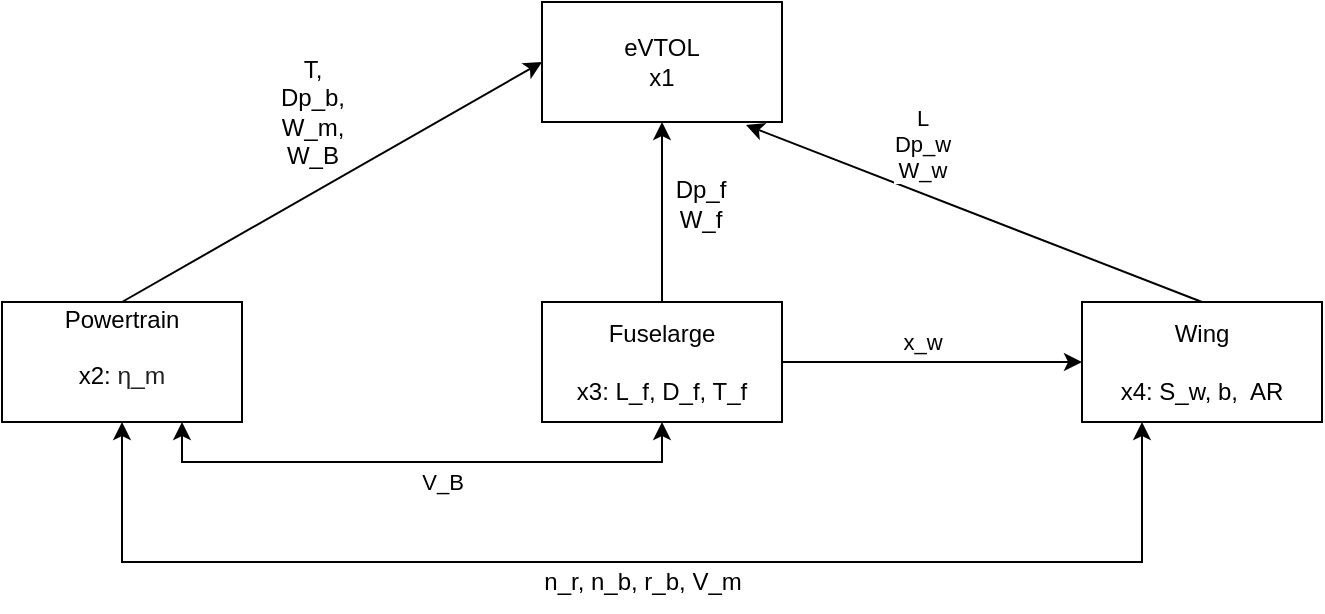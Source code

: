 <mxfile version="20.3.0" type="github">
  <diagram id="prtHgNgQTEPvFCAcTncT" name="Page-1">
    <mxGraphModel dx="1186" dy="679" grid="1" gridSize="10" guides="1" tooltips="1" connect="1" arrows="1" fold="1" page="1" pageScale="1" pageWidth="827" pageHeight="1169" math="0" shadow="0">
      <root>
        <mxCell id="0" />
        <mxCell id="1" parent="0" />
        <mxCell id="k70jzczOZa-v7lZ-iGi6-2" value="eVTOL&lt;br&gt;x1" style="rounded=0;whiteSpace=wrap;html=1;fillColor=none;" parent="1" vertex="1">
          <mxGeometry x="340" y="60" width="120" height="60" as="geometry" />
        </mxCell>
        <mxCell id="_tyjS4lRCCQzpeSIgs65-1" value="Wing&lt;br&gt;&lt;br&gt;x4: S_w, b,&amp;nbsp; AR" style="rounded=0;whiteSpace=wrap;html=1;fillColor=none;" vertex="1" parent="1">
          <mxGeometry x="610" y="210" width="120" height="60" as="geometry" />
        </mxCell>
        <mxCell id="_tyjS4lRCCQzpeSIgs65-2" value="Powertrain&lt;br&gt;&lt;br&gt;x2:&amp;nbsp;&lt;span style=&quot;color: rgb(32, 33, 34); font-family: sans-serif; font-size: 12.32px; text-align: left;&quot;&gt;η_m&lt;/span&gt;&lt;br&gt;&amp;nbsp;" style="rounded=0;whiteSpace=wrap;html=1;fillColor=none;" vertex="1" parent="1">
          <mxGeometry x="70" y="210" width="120" height="60" as="geometry" />
        </mxCell>
        <mxCell id="_tyjS4lRCCQzpeSIgs65-8" value="" style="edgeStyle=orthogonalEdgeStyle;rounded=0;orthogonalLoop=1;jettySize=auto;html=1;" edge="1" parent="1" source="_tyjS4lRCCQzpeSIgs65-3" target="k70jzczOZa-v7lZ-iGi6-2">
          <mxGeometry relative="1" as="geometry" />
        </mxCell>
        <mxCell id="_tyjS4lRCCQzpeSIgs65-3" value="Fuselarge&lt;br&gt;&lt;br&gt;x3: L_f, D_f, T_f&lt;span style=&quot;color: rgb(32, 33, 34); font-family: sans-serif; font-size: 12.32px; text-align: left;&quot;&gt;&lt;br&gt;&lt;/span&gt;" style="rounded=0;whiteSpace=wrap;html=1;fillColor=none;" vertex="1" parent="1">
          <mxGeometry x="340" y="210" width="120" height="60" as="geometry" />
        </mxCell>
        <mxCell id="_tyjS4lRCCQzpeSIgs65-6" value="" style="endArrow=classic;html=1;rounded=0;exitX=1;exitY=0.5;exitDx=0;exitDy=0;entryX=0;entryY=0.5;entryDx=0;entryDy=0;" edge="1" parent="1" source="_tyjS4lRCCQzpeSIgs65-3" target="_tyjS4lRCCQzpeSIgs65-1">
          <mxGeometry width="50" height="50" relative="1" as="geometry">
            <mxPoint x="390" y="330" as="sourcePoint" />
            <mxPoint x="440" y="280" as="targetPoint" />
          </mxGeometry>
        </mxCell>
        <mxCell id="_tyjS4lRCCQzpeSIgs65-7" value="x_w" style="edgeLabel;html=1;align=center;verticalAlign=middle;resizable=0;points=[];" vertex="1" connectable="0" parent="_tyjS4lRCCQzpeSIgs65-6">
          <mxGeometry x="0.173" y="-1" relative="1" as="geometry">
            <mxPoint x="-18" y="-11" as="offset" />
          </mxGeometry>
        </mxCell>
        <mxCell id="_tyjS4lRCCQzpeSIgs65-9" value="Dp_f&lt;br&gt;W_f" style="text;html=1;align=center;verticalAlign=middle;resizable=0;points=[];autosize=1;strokeColor=none;fillColor=none;" vertex="1" parent="1">
          <mxGeometry x="394" y="141" width="50" height="40" as="geometry" />
        </mxCell>
        <mxCell id="_tyjS4lRCCQzpeSIgs65-10" value="" style="endArrow=classic;html=1;rounded=0;exitX=0.5;exitY=0;exitDx=0;exitDy=0;entryX=0.85;entryY=1.025;entryDx=0;entryDy=0;entryPerimeter=0;" edge="1" parent="1" source="_tyjS4lRCCQzpeSIgs65-1" target="k70jzczOZa-v7lZ-iGi6-2">
          <mxGeometry width="50" height="50" relative="1" as="geometry">
            <mxPoint x="390" y="320" as="sourcePoint" />
            <mxPoint x="440" y="270" as="targetPoint" />
          </mxGeometry>
        </mxCell>
        <mxCell id="_tyjS4lRCCQzpeSIgs65-11" value="L&lt;br&gt;Dp_w&lt;br&gt;W_w" style="edgeLabel;html=1;align=center;verticalAlign=middle;resizable=0;points=[];" vertex="1" connectable="0" parent="_tyjS4lRCCQzpeSIgs65-10">
          <mxGeometry x="0.465" y="-3" relative="1" as="geometry">
            <mxPoint x="26" y="-12" as="offset" />
          </mxGeometry>
        </mxCell>
        <mxCell id="_tyjS4lRCCQzpeSIgs65-12" value="" style="endArrow=classic;startArrow=classic;html=1;rounded=0;exitX=0.75;exitY=1;exitDx=0;exitDy=0;entryX=0.5;entryY=1;entryDx=0;entryDy=0;" edge="1" parent="1" source="_tyjS4lRCCQzpeSIgs65-2" target="_tyjS4lRCCQzpeSIgs65-3">
          <mxGeometry width="50" height="50" relative="1" as="geometry">
            <mxPoint x="390" y="310" as="sourcePoint" />
            <mxPoint x="440" y="260" as="targetPoint" />
            <Array as="points">
              <mxPoint x="160" y="290" />
              <mxPoint x="400" y="290" />
            </Array>
          </mxGeometry>
        </mxCell>
        <mxCell id="_tyjS4lRCCQzpeSIgs65-13" value="V_B&lt;br&gt;" style="edgeLabel;html=1;align=center;verticalAlign=middle;resizable=0;points=[];" vertex="1" connectable="0" parent="_tyjS4lRCCQzpeSIgs65-12">
          <mxGeometry x="0.143" y="3" relative="1" as="geometry">
            <mxPoint x="-10" y="13" as="offset" />
          </mxGeometry>
        </mxCell>
        <mxCell id="_tyjS4lRCCQzpeSIgs65-15" value="" style="endArrow=classic;startArrow=classic;html=1;rounded=0;exitX=0.5;exitY=1;exitDx=0;exitDy=0;entryX=0.25;entryY=1;entryDx=0;entryDy=0;" edge="1" parent="1" source="_tyjS4lRCCQzpeSIgs65-2" target="_tyjS4lRCCQzpeSIgs65-1">
          <mxGeometry width="50" height="50" relative="1" as="geometry">
            <mxPoint x="390" y="300" as="sourcePoint" />
            <mxPoint x="440" y="250" as="targetPoint" />
            <Array as="points">
              <mxPoint x="130" y="340" />
              <mxPoint x="640" y="340" />
            </Array>
          </mxGeometry>
        </mxCell>
        <mxCell id="_tyjS4lRCCQzpeSIgs65-16" value="n_r, n_b, r_b, V_m" style="text;html=1;align=center;verticalAlign=middle;resizable=0;points=[];autosize=1;strokeColor=none;fillColor=none;" vertex="1" parent="1">
          <mxGeometry x="330" y="335" width="120" height="30" as="geometry" />
        </mxCell>
        <mxCell id="_tyjS4lRCCQzpeSIgs65-17" value="" style="endArrow=classic;html=1;rounded=0;exitX=0.5;exitY=0;exitDx=0;exitDy=0;entryX=0;entryY=0.5;entryDx=0;entryDy=0;" edge="1" parent="1" source="_tyjS4lRCCQzpeSIgs65-2" target="k70jzczOZa-v7lZ-iGi6-2">
          <mxGeometry width="50" height="50" relative="1" as="geometry">
            <mxPoint x="390" y="300" as="sourcePoint" />
            <mxPoint x="440" y="250" as="targetPoint" />
          </mxGeometry>
        </mxCell>
        <mxCell id="_tyjS4lRCCQzpeSIgs65-18" value="T,&lt;br&gt;Dp_b,&lt;br&gt;W_m,&lt;br&gt;W_B" style="text;html=1;align=center;verticalAlign=middle;resizable=0;points=[];autosize=1;strokeColor=none;fillColor=none;" vertex="1" parent="1">
          <mxGeometry x="195" y="80" width="60" height="70" as="geometry" />
        </mxCell>
      </root>
    </mxGraphModel>
  </diagram>
</mxfile>
